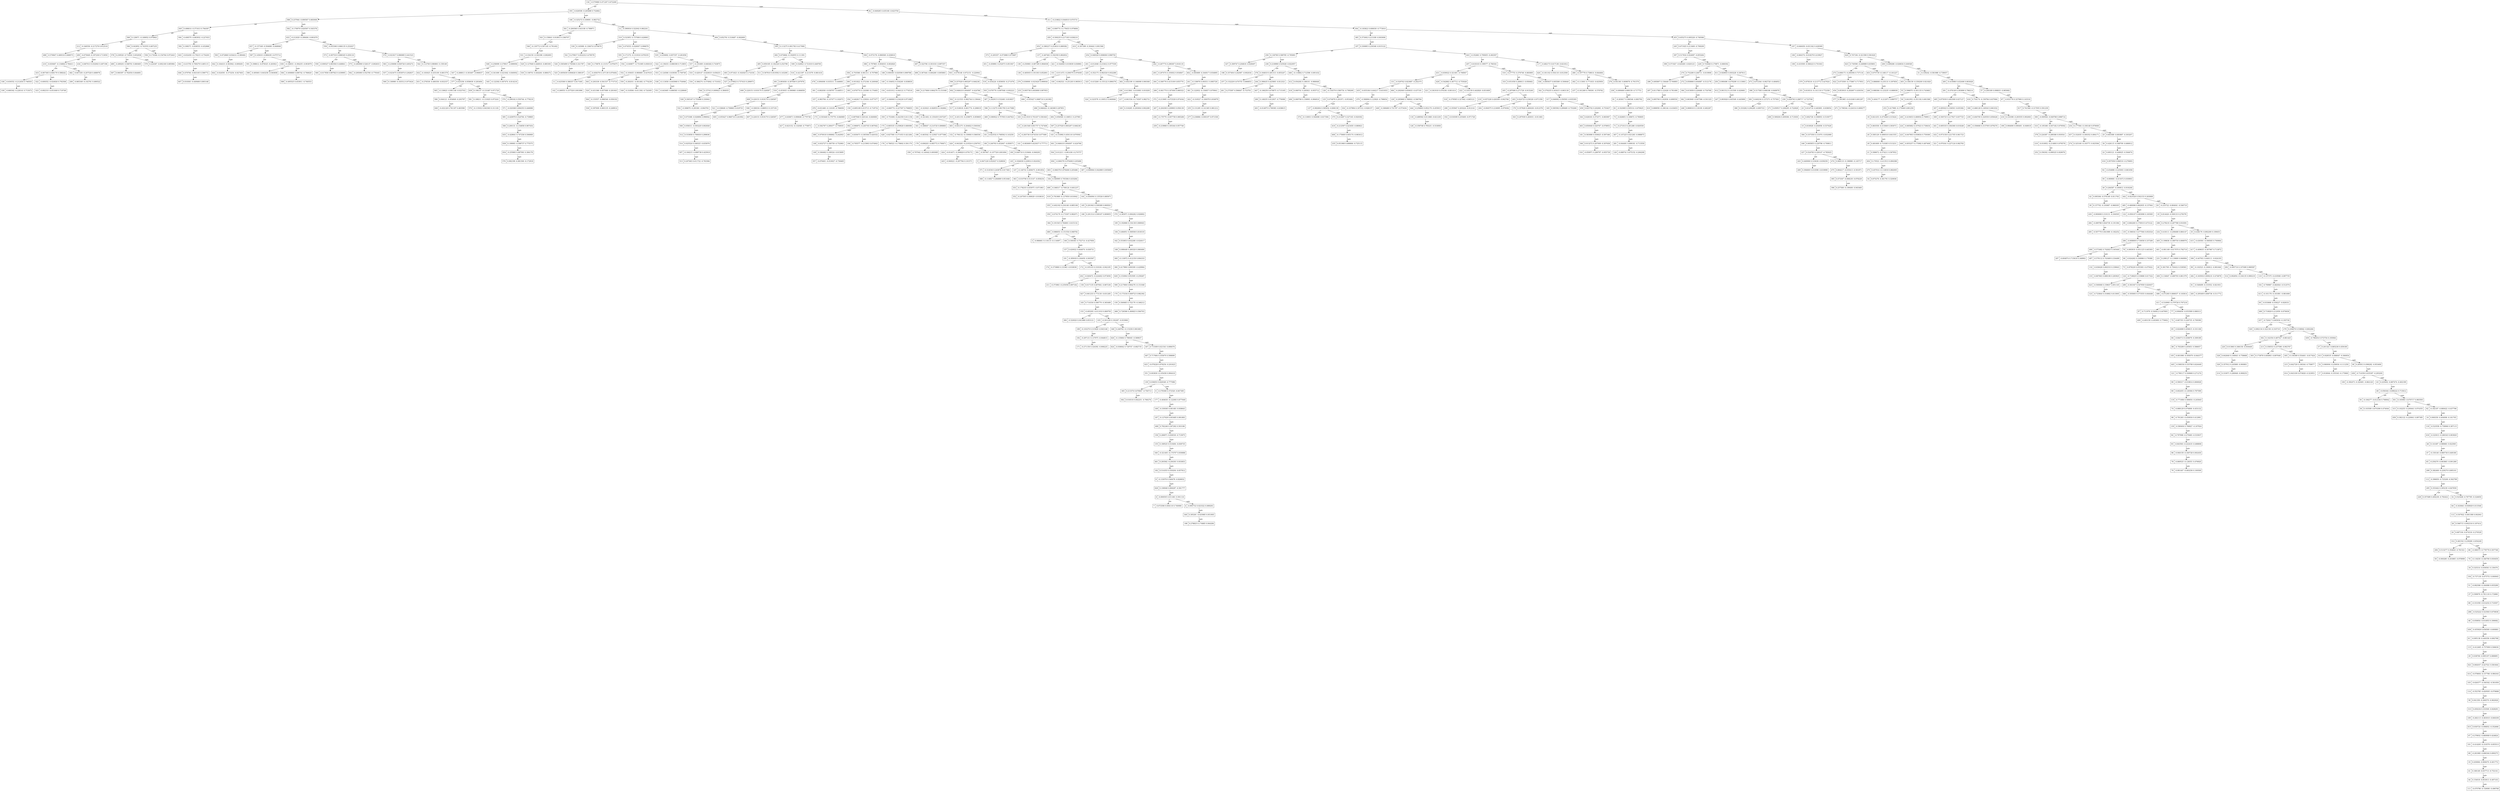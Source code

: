 digraph g { graph []; node [ fontsize="16" shape = "ellipse"]; edge [];"node134" [ label = "134 | -0.570980 0.471207 0.672269 " shape = "record" ];"node193" [ label = "193 | -0.626506 -0.265888 0.732662 " shape = "record" ];"node588" [ label = "588 | 0.237944 -0.690567 0.683008 " shape = "record" ];"node645" [ label = "645 | 0.496614 -0.371613 0.784397 " shape = "record" ];"node568" [ label = "568 | 0.129071 -0.169952 0.976963 " shape = "record" ];"node212" [ label = "212 | -0.346556 -0.217278 0.912518 " shape = "record" ];"node488" [ label = "488 | -0.576847 0.469316 0.668573 " shape = "record" ];"node209" [ label = "209 | -0.675649 -0.187238 0.713050 " shape = "record" ];"node210" [ label = "210 | -0.630467 -0.134864 0.764411 " shape = "record" ];"node433" [ label = "433 | -0.807365 0.046179 0.588242 " shape = "record" ];"node338" [ label = "338 | -0.630552 -0.212454 0.746503 " shape = "record" ];"node339" [ label = "339 | -0.660342 -0.228141 0.715472 " shape = "record" ];"node322" [ label = "322 | -0.609352 -0.024926 0.792508 " shape = "record" ];"node323" [ label = "323 | -0.692310 -0.051649 0.719749 " shape = "record" ];"node482" [ label = "482 | -0.847250 -0.207528 0.488978 " shape = "record" ];"node208" [ label = "208 | -0.865349 -0.102761 0.490522 " shape = "record" ];"node434" [ label = "434 | -0.867013 0.032943 0.497196 " shape = "record" ];"node566" [ label = "566 | 0.043852 -0.743555 0.667235 " shape = "record" ];"node578" [ label = "578 | 0.239520 -0.718541 0.652938 " shape = "record" ];"node489" [ label = "489 | -0.490201 0.568761 0.660465 " shape = "record" ];"node567" [ label = "567 | 0.060397 -0.762054 0.644691 " shape = "record" ];"node579" [ label = "579 | 0.224367 -0.692160 0.685984 " shape = "record" ];"node556" [ label = "556 | 0.174364 -0.154764 0.972443 " shape = "record" ];"node594" [ label = "594 | -0.408570 -0.883932 -0.227453 " shape = "record" ];"node592" [ label = "592 | 0.308371 -0.836553 -0.452866 " shape = "record" ];"node643" [ label = "643 | -0.632450 -0.176215 -0.754291 " shape = "record" ];"node641" [ label = "641 | -0.415781 0.769279 0.485115 " shape = "record" ];"node646" [ label = "646 | 0.479794 -0.643165 0.596772 " shape = "record" ];"node647" [ label = "647 | 0.016363 -0.449466 0.893148 " shape = "record" ];"node582" [ label = "582 | -0.170979 0.820567 0.545378 " shape = "record" ];"node633" [ label = "633 | -0.212029 -0.399494 -0.891879 " shape = "record" ];"node637" [ label = "637 | -0.157349 -0.504680 -0.848846 " shape = "record" ];"node593" [ label = "593 | -0.672868 0.634414 -0.380482 " shape = "record" ];"node642" [ label = "642 | 0.164410 -0.563942 -0.809283 " shape = "record" ];"node644" [ label = "644 | -0.024591 -0.373254 -0.927403 " shape = "record" ];"node587" [ label = "587 | 0.145619 -0.986439 -0.075714 " shape = "record" ];"node591" [ label = "591 | 0.398612 -0.878325 -0.263921 " shape = "record" ];"node636" [ label = "636 | -0.166031 -0.394255 -0.903879 " shape = "record" ];"node590" [ label = "590 | -0.495601 0.643258 -0.583608 " shape = "record" ];"node584" [ label = "584 | -0.406868 0.496742 -0.766620 " shape = "record" ];"node589" [ label = "589 | -0.495525 0.453911 -0.740553 " shape = "record" ];"node558" [ label = "558 | -0.055360 0.966135 0.252027 " shape = "record" ];"node573" [ label = "573 | -0.007533 0.888345 0.459116 " shape = "record" ];"node559" [ label = "559 | -0.009327 0.893563 0.448841 " shape = "record" ];"node560" [ label = "560 | -0.017858 0.897823 0.439995 " shape = "record" ];"node575" [ label = "575 | -0.280998 0.526137 -0.802633 " shape = "record" ];"node562" [ label = "562 | -0.295090 0.552760 -0.779345 " shape = "record" ];"node572" [ label = "572 | -0.021817 0.896985 0.441523 " shape = "record" ];"node583" [ label = "583 | -0.230696 0.838726 0.493272 " shape = "record" ];"node557" [ label = "557 | -0.023475 0.955874 0.292837 " shape = "record" ];"node569" [ label = "569 | 0.136998 -0.183512 0.973424 " shape = "record" ];"node542" [ label = "542 | 0.112700 0.980801 0.159149 " shape = "record" ];"node632" [ label = "632 | -0.183025 -0.435109 -0.881579 " shape = "record" ];"node631" [ label = "631 | -0.276538 -0.480356 -0.832337 " shape = "record" ];"node577" [ label = "577 | 0.025356 -0.958639 -0.283494 " shape = "record" ];"node565" [ label = "565 | -0.130623 -0.991148 -0.023743 " shape = "record" ];"node586" [ label = "586 | 0.044121 -0.954849 -0.293797 " shape = "record" ];"node640" [ label = "640 | -0.432128 0.761187 0.483590 " shape = "record" ];"node639" [ label = "639 | 0.196157 -0.131467 0.971720 " shape = "record" ];"node581" [ label = "581 | 0.188211 -0.131825 0.973241 " shape = "record" ];"node570" [ label = "570 | -0.115032 0.943363 0.311181 " shape = "record" ];"node574" [ label = "574 | -0.299162 0.550744 -0.779219 " shape = "record" ];"node571" [ label = "571 | -0.020368 0.894353 0.446898 " shape = "record" ];"node585" [ label = "585 | -0.420978 0.524764 -0.739865 " shape = "record" ];"node580" [ label = "580 | 0.200131 -0.154858 0.967454 " shape = "record" ];"node635" [ label = "635 | -0.429641 0.747256 0.506969 " shape = "record" ];"node638" [ label = "638 | 0.199993 -0.598737 0.775575 " shape = "record" ];"node634" [ label = "634 | -0.255883 0.887091 0.384178 " shape = "record" ];"node576" [ label = "576 | 0.082199 -0.981500 -0.172918 " shape = "record" ];"node146" [ label = "146 | -0.325272 0.339091 -0.882732 " shape = "record" ];"node561" [ label = "561 | -0.284568 0.543108 -0.789971 " shape = "record" ];"node543" [ label = "543 | 0.159641 0.918915 0.360707 " shape = "record" ];"node546" [ label = "546 | -0.130772 0.597145 -0.791402 " shape = "record" ];"node531" [ label = "531 | -0.334150 -0.302396 -0.892693 " shape = "record" ];"node548" [ label = "548 | -0.258099 -0.378017 -0.889094 " shape = "record" ];"node547" [ label = "547 | -0.288813 -0.303407 -0.908037 " shape = "record" ];"node630" [ label = "630 | -0.341490 -0.421642 -0.840002 " shape = "record" ];"node545" [ label = "545 | -0.122582 0.567474 -0.814216 " shape = "record" ];"node529" [ label = "529 | 0.127849 0.446916 -0.885393 " shape = "record" ];"node530" [ label = "530 | 0.108741 0.444264 -0.889272 " shape = "record" ];"node12" [ label = "12 | -0.390934 0.322042 0.862241 " shape = "record" ];"node510" [ label = "510 | 0.523951 0.737006 0.426963 " shape = "record" ];"node539" [ label = "539 | 0.145098 -0.138474 0.979679 " shape = "record" ];"node541" [ label = "541 | 0.279917 0.832232 0.478578 " shape = "record" ];"node526" [ label = "526 | 0.565499 0.759384 0.321787 " shape = "record" ];"node525" [ label = "525 | 0.605639 0.694626 0.388197 " shape = "record" ];"node524" [ label = "524 | 0.074553 -0.026007 0.996878 " shape = "record" ];"node555" [ label = "555 | 0.171372 -0.131916 0.976335 " shape = "record" ];"node540" [ label = "540 | 0.170878 -0.131517 0.976475 " shape = "record" ];"node13" [ label = "13 | -0.458379 0.147139 0.876492 " shape = "record" ];"node11" [ label = "11 | -0.425580 0.388357 0.817349 " shape = "record" ];"node142" [ label = "142 | -0.269551 0.337528 0.901896 " shape = "record" ];"node554" [ label = "554 | -0.049877 -0.751085 0.658319 " shape = "record" ];"node535" [ label = "535 | -0.430692 -0.857357 -0.281856 " shape = "record" ];"node522" [ label = "522 | -0.139253 -0.686308 0.713855 " shape = "record" ];"node552" [ label = "552 | -0.193635 -0.980685 -0.027616 " shape = "record" ];"node563" [ label = "563 | -0.293339 -0.561537 -0.773710 " shape = "record" ];"node520" [ label = "520 | -0.431366 -0.857089 -0.281643 " shape = "record" ];"node564" [ label = "564 | -0.153557 -0.986546 -0.056102 " shape = "record" ];"node536" [ label = "536 | -0.397009 -0.883135 -0.249914 " shape = "record" ];"node550" [ label = "550 | -0.292031 -0.561492 -0.774239 " shape = "record" ];"node549" [ label = "549 | -0.318584 -0.611392 -0.724365 " shape = "record" ];"node537" [ label = "537 | -0.191609 -0.640262 0.743875 " shape = "record" ];"node553" [ label = "553 | -0.124566 -0.639361 0.758749 " shape = "record" ];"node538" [ label = "538 | -0.113058 -0.645968 0.754946 " shape = "record" ];"node551" [ label = "551 | -0.443465 -0.866583 -0.228849 " shape = "record" ];"node533" [ label = "533 | -0.429147 -0.620619 -0.656251 " shape = "record" ];"node534" [ label = "534 | -0.366274 -0.574942 -0.731632 " shape = "record" ];"node527" [ label = "527 | 0.579923 0.757433 0.299973 " shape = "record" ];"node544" [ label = "544 | 0.157412 0.909421 0.384935 " shape = "record" ];"node528" [ label = "528 | 0.565167 0.755688 0.330941 " shape = "record" ];"node532" [ label = "532 | -0.308670 -0.293381 -0.904793 " shape = "record" ];"node464" [ label = "464 | 0.852791 0.518487 -0.062600 " shape = "record" ];"node595" [ label = "595 | 0.113275 0.901783 0.417080 " shape = "record" ];"node492" [ label = "492 | 0.974864 -0.192955 0.111391 " shape = "record" ];"node495" [ label = "495 | 0.950185 -0.182320 0.252798 " shape = "record" ];"node493" [ label = "493 | 0.971623 -0.162020 0.172334 " shape = "record" ];"node511" [ label = "511 | 0.567810 0.810592 0.143290 " shape = "record" ];"node509" [ label = "509 | 0.526921 0.721819 0.448700 " shape = "record" ];"node516" [ label = "516 | -0.421397 -0.213379 -0.881416 " shape = "record" ];"node491" [ label = "491 | 0.893656 -0.397649 0.207978 " shape = "record" ];"node608" [ label = "608 | 0.220151 0.919170 0.326587 " shape = "record" ];"node518" [ label = "518 | -0.453935 -0.590968 -0.666858 " shape = "record" ];"node609" [ label = "609 | 0.220151 0.919170 0.326587 " shape = "record" ];"node521" [ label = "521 | -0.338649 -0.708863 0.618733 " shape = "record" ];"node523" [ label = "523 | 0.073368 -0.026894 0.996942 " shape = "record" ];"node508" [ label = "508 | 0.058311 -0.593220 0.802926 " shape = "record" ];"node512" [ label = "512 | 0.533856 0.790630 0.299836 " shape = "record" ];"node514" [ label = "514 | 0.025524 0.548325 -0.835876 " shape = "record" ];"node507" [ label = "507 | -0.164215 -0.889738 0.425910 " shape = "record" ];"node513" [ label = "513 | 0.207463 0.611722 -0.763384 " shape = "record" ];"node506" [ label = "506 | -0.308334 -0.889513 0.337191 " shape = "record" ];"node605" [ label = "605 | -0.055427 0.968716 0.241902 " shape = "record" ];"node607" [ label = "607 | 0.220151 0.919170 0.326587 " shape = "record" ];"node500" [ label = "500 | -0.073178 -0.896569 -0.436816 " shape = "record" ];"node388" [ label = "388 | -0.797863 -0.004033 -0.602826 " shape = "record" ];"node356" [ label = "356 | -0.703586 -0.061311 -0.707960 " shape = "record" ];"node478" [ label = "478 | -0.894006 -0.035311 -0.446661 " shape = "record" ];"node390" [ label = "390 | -0.931822 -0.272184 -0.240048 " shape = "record" ];"node391" [ label = "391 | -0.892936 -0.038767 -0.448511 " shape = "record" ];"node337" [ label = "337 | -0.983784 -0.147477 0.102073 " shape = "record" ];"node393" [ label = "393 | -0.976774 0.124368 -0.174483 " shape = "record" ];"node354" [ label = "354 | -0.462817 0.125834 -0.877477 " shape = "record" ];"node476" [ label = "476 | -0.631460 -0.116165 -0.766658 " shape = "record" ];"node477" [ label = "477 | -0.630671 0.090646 -0.770738 " shape = "record" ];"node427" [ label = "427 | -0.623152 -0.132048 -0.770873 " shape = "record" ];"node173" [ label = "173 | -0.503440 0.170778 -0.846985 " shape = "record" ];"node150" [ label = "150 | -0.695109 0.015713 -0.718732 " shape = "record" ];"node2" [ label = "2 | -0.697948 0.320144 -0.640606 " shape = "record" ];"node1" [ label = "1 | -0.582787 0.290477 -0.758935 " shape = "record" ];"node392" [ label = "392 | -0.966972 -0.245745 0.067642 " shape = "record" ];"node389" [ label = "389 | -0.970018 0.006662 -0.242943 " shape = "record" ];"node148" [ label = "148 | -0.632727 0.180759 -0.752983 " shape = "record" ];"node149" [ label = "149 | -0.364462 0.169324 -0.915695 " shape = "record" ];"node357" [ label = "357 | -0.676401 -0.010027 -0.736465 " shape = "record" ];"node188" [ label = "188 | 0.000391 0.020590 0.999788 " shape = "record" ];"node140" [ label = "140 | -0.104652 0.534240 -0.838830 " shape = "record" ];"node154" [ label = "154 | -0.631012 -0.044121 0.774518 " shape = "record" ];"node167" [ label = "167 | -0.046063 0.234229 0.971089 " shape = "record" ];"node151" [ label = "151 | -0.669774 -0.227507 0.706855 " shape = "record" ];"node359" [ label = "359 | -0.753494 -0.242350 0.611158 " shape = "record" ];"node175" [ label = "175 | -0.685535 -0.259828 0.680096 " shape = "record" ];"node481" [ label = "481 | -0.830473 -0.365564 0.420332 " shape = "record" ];"node194" [ label = "194 | -0.705577 -0.215903 0.674943 " shape = "record" ];"node428" [ label = "428 | -0.827560 -0.371053 0.421264 " shape = "record" ];"node176" [ label = "176 | -0.786523 -0.178602 0.591170 " shape = "record" ];"node341" [ label = "341 | -0.386647 -0.214720 0.896883 " shape = "record" ];"node196" [ label = "196 | -0.463542 -0.123927 0.877366 " shape = "record" ];"node178" [ label = "178 | -0.606203 -0.085772 0.790671 " shape = "record" ];"node358" [ label = "358 | -0.707042 -0.140442 0.693085 " shape = "record" ];"node195" [ label = "195 | -0.321402 -0.135439 0.937207 " shape = "record" ];"node483" [ label = "483 | -0.841275 -0.204822 0.500304 " shape = "record" ];"node152" [ label = "152 | -0.794132 -0.159083 0.586556 " shape = "record" ];"node426" [ label = "426 | -0.943283 -0.210524 0.256703 " shape = "record" ];"node424" [ label = "424 | -0.914471 -0.396829 0.079173 " shape = "record" ];"node425" [ label = "425 | -0.949221 -0.297764 0.101571 " shape = "record" ];"node361" [ label = "361 | -0.587947 -0.107728 0.801694 " shape = "record" ];"node5" [ label = "5 | -0.847128 0.052027 0.528836 " shape = "record" ];"node161" [ label = "161 | 0.623532 0.768562 0.143250 " shape = "record" ];"node180" [ label = "180 | 0.240763 0.452647 -0.858571 " shape = "record" ];"node190" [ label = "190 | 0.049716 0.319464 -0.946293 " shape = "record" ];"node145" [ label = "145 | -0.304638 0.229914 0.924302 " shape = "record" ];"node371" [ label = "371 | -0.314536 0.243878 0.917383 " shape = "record" ];"node368" [ label = "368 | -0.114927 0.284889 0.951646 " shape = "record" ];"node147" [ label = "147 | -0.140741 0.408475 -0.901854 " shape = "record" ];"node363" [ label = "363 | -0.010706 0.513147 -0.858234 " shape = "record" ];"node353" [ label = "353 | -0.178235 0.455975 -0.871963 " shape = "record" ];"node352" [ label = "352 | -0.247505 0.308029 -0.918618 " shape = "record" ];"node164" [ label = "164 | 0.560995 0.705384 0.433264 " shape = "record" ];"node499" [ label = "499 | -0.368317 -0.709124 -0.601237 " shape = "record" ];"node619" [ label = "619 | 0.781969 -0.127958 0.610042 " shape = "record" ];"node355" [ label = "355 | -0.402192 0.234148 -0.885108 " shape = "record" ];"node350" [ label = "350 | -0.074170 -0.173307 0.982071 " shape = "record" ];"node364" [ label = "364 | 0.191545 0.764803 -0.615132 " shape = "record" ];"node480" [ label = "480 | -0.986053 -0.151554 0.068782 " shape = "record" ];"node3" [ label = "3 | -0.986661 0.116115 -0.114097 " shape = "record" ];"node160" [ label = "160 | 0.500361 0.752714 -0.427856 " shape = "record" ];"node157" [ label = "157 | 0.420022 0.644674 -0.638731 " shape = "record" ];"node191" [ label = "191 | -0.395630 0.164450 -0.903567 " shape = "record" ];"node174" [ label = "174 | -0.373888 0.131963 -0.918038 " shape = "record" ];"node172" [ label = "172 | -0.105103 0.318184 -0.942185 " shape = "record" ];"node202" [ label = "202 | -0.040472 -0.224402 0.973656 " shape = "record" ];"node211" [ label = "211 | -0.373963 -0.235058 0.897162 " shape = "record" ];"node156" [ label = "156 | 0.017135 0.497602 -0.867236 " shape = "record" ];"node627" [ label = "627 | 0.061233 0.773130 -0.631285 " shape = "record" ];"node183" [ label = "183 | 0.714334 0.596779 -0.365489 " shape = "record" ];"node153" [ label = "153 | -0.493293 -0.011010 0.869793 " shape = "record" ];"node360" [ label = "360 | -0.520020 0.041988 0.853121 " shape = "record" ];"node335" [ label = "335 | -0.301238 0.192287 -0.933960 " shape = "record" ];"node189" [ label = "189 | -0.103270 0.315929 -0.943146 " shape = "record" ];"node192" [ label = "192 | -0.297131 0.137975 -0.944815 " shape = "record" ];"node171" [ label = "171 | -0.271156 0.324392 -0.906225 " shape = "record" ];"node348" [ label = "348 | 0.248762 -0.115256 0.961683 " shape = "record" ];"node626" [ label = "626 | -0.135664 0.796045 -0.589837 " shape = "record" ];"node624" [ label = "624 | -0.036642 0.729747 -0.682735 " shape = "record" ];"node347" [ label = "347 | 0.715309 0.021541 0.698476 " shape = "record" ];"node467" [ label = "467 | 0.717684 0.355670 0.598690 " shape = "record" ];"node625" [ label = "625 | -0.079228 0.976254 -0.201623 " shape = "record" ];"node351" [ label = "351 | 0.003830 -0.105458 0.994416 " shape = "record" ];"node139" [ label = "139 | 0.036053 0.628349 -0.777096 " shape = "record" ];"node365" [ label = "365 | 0.213374 0.676647 -0.704713 " shape = "record" ];"node362" [ label = "362 | 0.018316 0.642251 -0.766276 " shape = "record" ];"node0" [ label = "0 | -0.378368 0.372526 -0.847385 " shape = "record" ];"node177" [ label = "177 | -0.464630 -0.122083 0.877049 " shape = "record" ];"node169" [ label = "169 | -0.339365 0.061481 0.938643 " shape = "record" ];"node187" [ label = "187 | -0.127029 0.003485 0.991893 " shape = "record" ];"node468" [ label = "468 | 0.782246 0.367282 0.503186 " shape = "record" ];"node158" [ label = "158 | 0.286971 0.636530 -0.715875 " shape = "record" ];"node155" [ label = "155 | 0.189525 0.510494 -0.838735 " shape = "record" ];"node340" [ label = "340 | -0.321405 -0.174707 0.930686 " shape = "record" ];"node461" [ label = "461 | 0.293562 -0.204301 0.933853 " shape = "record" ];"node182" [ label = "182 | 0.514353 0.550204 -0.657812 " shape = "record" ];"node8" [ label = "8 | -0.133078 0.546478 -0.826832 " shape = "record" ];"node628" [ label = "628 | 0.106948 0.806287 -0.581777 " shape = "record" ];"node6" [ label = "6 | -0.806505 0.011461 0.591116 " shape = "record" ];"node7" [ label = "7 | -0.672506 0.004116 0.740080 " shape = "record" ];"node4" [ label = "4 | -0.995732 0.023322 0.089293 " shape = "record" ];"node349" [ label = "349 | 0.305291 -0.025985 0.951905 " shape = "record" ];"node186" [ label = "186 | 0.278825 0.174885 0.944284 " shape = "record" ];"node144" [ label = "144 | -0.444094 0.135526 0.885671 " shape = "record" ];"node165" [ label = "165 | 0.291943 0.509389 0.809501 " shape = "record" ];"node166" [ label = "166 | 0.291314 0.509187 0.809855 " shape = "record" ];"node370" [ label = "370 | -0.365971 0.084282 0.926802 " shape = "record" ];"node185" [ label = "185 | 0.192866 0.154138 0.969043 " shape = "record" ];"node184" [ label = "184 | 0.484951 0.308508 0.818319 " shape = "record" ];"node162" [ label = "162 | 0.553853 0.832268 -0.024017 " shape = "record" ];"node168" [ label = "168 | 0.098448 0.260320 0.960490 " shape = "record" ];"node369" [ label = "369 | -0.110972 0.412150 0.904333 " shape = "record" ];"node366" [ label = "366 | 0.417896 0.800309 -0.429964 " shape = "record" ];"node629" [ label = "629 | 0.153094 0.953595 -0.259267 " shape = "record" ];"node599" [ label = "599 | 0.217606 0.964278 -0.151048 " shape = "record" ];"node170" [ label = "170 | -0.173334 0.069723 0.982392 " shape = "record" ];"node159" [ label = "159 | 0.560685 0.752176 -0.346212 " shape = "record" ];"node466" [ label = "466 | 0.726586 0.360825 0.584703 " shape = "record" ];"node497" [ label = "497 | 0.322706 -0.301018 -0.897357 " shape = "record" ];"node498" [ label = "498 | 0.367444 -0.464260 -0.805883 " shape = "record" ];"node503" [ label = "503 | -0.078148 -0.972151 -0.220941 " shape = "record" ];"node598" [ label = "598 | 0.257029 0.965297 0.046238 " shape = "record" ];"node600" [ label = "600 | 0.217606 0.964278 -0.151048 " shape = "record" ];"node602" [ label = "602 | 0.048418 0.904007 -0.424766 " shape = "record" ];"node502" [ label = "502 | -0.121533 -0.982744 0.139444 " shape = "record" ];"node501" [ label = "501 | -0.323023 -0.928553 0.182882 " shape = "record" ];"node517" [ label = "517 | -0.518018 -0.801774 -0.298019 " shape = "record" ];"node515" [ label = "515 | -0.451153 -0.239875 -0.859605 " shape = "record" ];"node367" [ label = "367 | 0.242915 0.532481 0.810837 " shape = "record" ];"node596" [ label = "596 | 0.113275 0.901783 0.417080 " shape = "record" ];"node469" [ label = "469 | 0.080922 0.757653 0.647621 " shape = "record" ];"node163" [ label = "163 | 0.411919 0.701437 0.581643 " shape = "record" ];"node10" [ label = "10 | -0.281548 0.601757 0.747408 " shape = "record" ];"node9" [ label = "9 | -0.293736 0.674334 0.677490 " shape = "record" ];"node141" [ label = "141 | -0.083609 0.623037 0.777711 " shape = "record" ];"node143" [ label = "143 | -0.153992 0.450116 0.879592 " shape = "record" ];"node601" [ label = "601 | 0.048418 0.904007 -0.424766 " shape = "record" ];"node504" [ label = "504 | 0.012211 -0.961436 -0.274757 " shape = "record" ];"node604" [ label = "604 | -0.066378 0.976406 0.205486 " shape = "record" ];"node603" [ label = "603 | -0.066378 0.976406 0.205486 " shape = "record" ];"node387" [ label = "387 | -0.999064 0.042889 0.005669 " shape = "record" ];"node519" [ label = "519 | -0.434224 -0.859050 -0.271078 " shape = "record" ];"node505" [ label = "505 | 0.076776 -0.997046 -0.002221 " shape = "record" ];"node606" [ label = "606 | -0.055427 0.968716 0.241902 " shape = "record" ];"node496" [ label = "496 | 0.946424 -0.146369 0.287851 " shape = "record" ];"node494" [ label = "494 | 0.956560 -0.168511 0.237901 " shape = "record" ];"node597" [ label = "597 | 0.257029 0.965297 0.046238 " shape = "record" ];"node82" [ label = "82 | -0.649285 0.435160 -0.623750 " shape = "record" ];"node311" [ label = "311 | -0.218822 0.044910 0.974731 " shape = "record" ];"node380" [ label = "380 | -0.099774 -0.179453 0.978694 " shape = "record" ];"node450" [ label = "450 | -0.500235 0.217183 0.838210 " shape = "record" ];"node452" [ label = "452 | -0.380237 0.253810 0.889382 " shape = "record" ];"node373" [ label = "373 | -0.205357 -0.073980 0.975887 " shape = "record" ];"node451" [ label = "451 | -0.458961 0.252073 0.851947 " shape = "record" ];"node137" [ label = "137 | -0.467461 0.192359 0.862832 " shape = "record" ];"node138" [ label = "138 | -0.250983 -0.087395 0.964038 " shape = "record" ];"node136" [ label = "136 | -0.485935 0.191303 0.852801 " shape = "record" ];"node421" [ label = "421 | -0.544083 0.010839 0.838961 " shape = "record" ];"node410" [ label = "410 | -0.307399 -0.304441 0.901566 " shape = "record" ];"node254" [ label = "254 | 0.049329 0.008006 0.998750 " shape = "record" ];"node201" [ label = "201 | -0.012048 -0.210412 0.977539 " shape = "record" ];"node331" [ label = "331 | -0.011472 -0.206570 0.978365 " shape = "record" ];"node276" [ label = "276 | 0.036900 -0.023420 0.999044 " shape = "record" ];"node233" [ label = "233 | 0.005738 0.063698 0.997953 " shape = "record" ];"node330" [ label = "330 | -0.062521 -0.251203 0.965913 " shape = "record" ];"node225" [ label = "225 | -0.352175 -0.082520 0.932289 " shape = "record" ];"node325" [ label = "325 | -0.415260 -0.155122 0.896379 " shape = "record" ];"node462" [ label = "462 | 0.402199 -0.166098 0.900360 " shape = "record" ];"node226" [ label = "226 | -0.413841 -0.010081 0.910293 " shape = "record" ];"node324" [ label = "324 | -0.323578 -0.100513 0.940848 " shape = "record" ];"node217" [ label = "217 | -0.061534 -0.174507 0.982731 " shape = "record" ];"node329" [ label = "329 | 0.316265 -0.293004 0.902289 " shape = "record" ];"node242" [ label = "242 | -0.267774 0.298367 0.916119 " shape = "record" ];"node293" [ label = "293 | -0.297474 0.193832 0.934847 " shape = "record" ];"node264" [ label = "264 | -0.308776 0.415109 0.855770 " shape = "record" ];"node402" [ label = "402 | -0.083689 -0.344917 0.934895 " shape = "record" ];"node241" [ label = "241 | -0.139976 0.093511 0.985729 " shape = "record" ];"node266" [ label = "266 | -0.061770 0.187494 0.980322 " shape = "record" ];"node372" [ label = "372 | -0.213065 -0.072529 0.974342 " shape = "record" ];"node267" [ label = "267 | -0.204300 0.209903 0.956139 " shape = "record" ];"node258" [ label = "258 | -0.170770 -0.007758 0.985280 " shape = "record" ];"node259" [ label = "259 | -0.219960 0.185344 0.957740 " shape = "record" ];"node381" [ label = "381 | 0.122932 -0.156857 0.979941 " shape = "record" ];"node422" [ label = "422 | -0.316527 -0.160078 0.934979 " shape = "record" ];"node255" [ label = "255 | 0.131295 -0.141365 0.981212 " shape = "record" ];"node277" [ label = "277 | 0.236884 -0.000197 0.971538 " shape = "record" ];"node304" [ label = "304 | -0.183822 0.606030 -0.773910 " shape = "record" ];"node385" [ label = "385 | 0.373002 0.213189 -0.903006 " shape = "record" ];"node197" [ label = "197 | 0.330895 0.230348 -0.915122 " shape = "record" ];"node256" [ label = "256 | 0.136790 0.589785 -0.795891 " shape = "record" ];"node327" [ label = "327 | 0.309747 0.204818 -0.928497 " shape = "record" ];"node198" [ label = "198 | 0.357404 0.242067 -0.902034 " shape = "record" ];"node236" [ label = "236 | 0.216998 0.525028 -0.822957 " shape = "record" ];"node376" [ label = "376 | 0.164819 0.491313 -0.855247 " shape = "record" ];"node257" [ label = "257 | 0.152229 0.474755 -0.866853 " shape = "record" ];"node244" [ label = "244 | 0.398435 0.425893 -0.812321 " shape = "record" ];"node261" [ label = "261 | 0.275587 0.596647 -0.753701 " shape = "record" ];"node447" [ label = "447 | -0.166250 0.678875 -0.715185 " shape = "record" ];"node260" [ label = "260 | 0.148255 0.612937 -0.776098 " shape = "record" ];"node263" [ label = "263 | -0.014875 0.769383 -0.638615 " shape = "record" ];"node448" [ label = "448 | -0.118862 0.712596 -0.691432 " shape = "record" ];"node412" [ label = "412 | 0.054292 0.188101 -0.980648 " shape = "record" ];"node418" [ label = "418 | 0.069741 0.285921 -0.955712 " shape = "record" ];"node406" [ label = "406 | 0.069708 0.158993 -0.984816 " shape = "record" ];"node126" [ label = "126 | -0.154579 0.580754 -0.799269 " shape = "record" ];"node125" [ label = "125 | 0.074878 0.291971 -0.953492 " shape = "record" ];"node127" [ label = "127 | -0.082604 0.585932 -0.806139 " shape = "record" ];"node374" [ label = "374 | -0.116931 0.564088 -0.817394 " shape = "record" ];"node375" [ label = "375 | 0.214497 0.327163 -0.920302 " shape = "record" ];"node419" [ label = "419 | -0.212597 0.423450 -0.880621 " shape = "record" ];"node408" [ label = "408 | -0.175669 0.045174 -0.983412 " shape = "record" ];"node235" [ label = "235 | 0.051968 0.686664 -0.725115 " shape = "record" ];"node443" [ label = "443 | -0.352661 0.795655 -0.492507 " shape = "record" ];"node207" [ label = "207 | -0.618103 0.199577 -0.760341 " shape = "record" ];"node431" [ label = "431 | -0.630022 0.321401 -0.706947 " shape = "record" ];"node131" [ label = "131 | -0.529702 0.823687 -0.202375 " shape = "record" ];"node435" [ label = "435 | -0.635184 0.444217 -0.631833 " shape = "record" ];"node479" [ label = "479 | -0.588894 0.123920 -0.798654 " shape = "record" ];"node334" [ label = "334 | -0.337894 0.167512 -0.926157 " shape = "record" ];"node484" [ label = "484 | -0.292040 0.850633 -0.437191 " shape = "record" ];"node129" [ label = "129 | -0.295868 0.768922 -0.566764 " shape = "record" ];"node449" [ label = "449 | -0.368480 0.731707 -0.573434 " shape = "record" ];"node444" [ label = "444 | -0.256803 0.852170 -0.455915 " shape = "record" ];"node118" [ label = "118 | -0.489582 0.611868 -0.621230 " shape = "record" ];"node128" [ label = "128 | -0.359748 0.765231 -0.533856 " shape = "record" ];"node429" [ label = "429 | -0.542882 0.367712 -0.755028 " shape = "record" ];"node221" [ label = "221 | -0.361918 0.476184 -0.801414 " shape = "record" ];"node222" [ label = "222 | -0.335159 0.442826 -0.831609 " shape = "record" ];"node318" [ label = "318 | -0.379585 0.327842 -0.865121 " shape = "record" ];"node319" [ label = "319 | -0.277751 0.376746 -0.883695 " shape = "record" ];"node333" [ label = "333 | 0.051058 0.280613 -0.958462 " shape = "record" ];"node205" [ label = "205 | -0.297490 0.271728 -0.915240 " shape = "record" ];"node219" [ label = "219 | -0.057228 0.426309 -0.902766 " shape = "record" ];"node206" [ label = "206 | -0.355947 0.203224 -0.912141 " shape = "record" ];"node332" [ label = "332 | -0.018309 0.235400 -0.971726 " shape = "record" ];"node203" [ label = "203 | 0.024725 0.236329 -0.971359 " shape = "record" ];"node204" [ label = "204 | -0.004575 0.216095 -0.976362 " shape = "record" ];"node179" [ label = "179 | 0.357828 0.460436 -0.812378 " shape = "record" ];"node343" [ label = "343 | 0.297939 0.283031 -0.911661 " shape = "record" ];"node336" [ label = "336 | -0.865637 0.005589 -0.500640 " shape = "record" ];"node342" [ label = "342 | 0.370235 0.343415 -0.863130 " shape = "record" ];"node317" [ label = "317 | 0.046092 0.350593 -0.935393 " shape = "record" ];"node345" [ label = "345 | 0.585592 0.299469 -0.753260 " shape = "record" ];"node459" [ label = "459 | 0.625702 0.202061 -0.753437 " shape = "record" ];"node344" [ label = "344 | 0.628181 0.372571 -0.683067 " shape = "record" ];"node463" [ label = "463 | 0.850040 0.520767 -0.078953 " shape = "record" ];"node181" [ label = "181 | 0.583086 0.550625 -0.597346 " shape = "record" ];"node346" [ label = "346 | 0.913272 0.267009 -0.307638 " shape = "record" ];"node316" [ label = "316 | -0.050971 0.289797 -0.955730 " shape = "record" ];"node117" [ label = "117 | -0.482173 0.617138 -0.621812 " shape = "record" ];"node420" [ label = "420 | -0.181102 0.554118 -0.812500 " shape = "record" ];"node280" [ label = "280 | -0.197776 0.738614 -0.644464 " shape = "record" ];"node262" [ label = "262 | -0.113001 0.771633 -0.625950 " shape = "record" ];"node237" [ label = "237 | -0.161269 0.799391 -0.578762 " shape = "record" ];"node278" [ label = "278 | 0.041361 0.609678 -0.791570 " shape = "record" ];"node238" [ label = "238 | -0.099466 0.689159 -0.717751 " shape = "record" ];"node81" [ label = "81 | -0.263617 0.386546 -0.883792 " shape = "record" ];"node83" [ label = "83 | -0.543065 0.505314 -0.670625 " shape = "record" ];"node73" [ label = "73 | -0.626651 0.169672 -0.760605 " shape = "record" ];"node71" [ label = "71 | -0.271013 0.281288 -0.920559 " shape = "record" ];"node407" [ label = "407 | -0.147225 0.021263 -0.988875 " shape = "record" ];"node281" [ label = "281 | -0.044491 0.699181 -0.713559 " shape = "record" ];"node120" [ label = "120 | -0.688741 0.675152 -0.264208 " shape = "record" ];"node455" [ label = "455 | 0.655273 0.095226 -0.749366 " shape = "record" ];"node245" [ label = "245 | 0.671925 0.213400 -0.709209 " shape = "record" ];"node397" [ label = "397 | 0.517632 0.024097 -0.855264 " shape = "record" ];"node399" [ label = "399 | 0.571827 -0.020283 -0.820123 " shape = "record" ];"node229" [ label = "229 | 0.725840 0.170871 -0.666302 " shape = "record" ];"node270" [ label = "270 | 0.752280 0.246711 -0.610908 " shape = "record" ];"node296" [ label = "296 | 0.695897 0.156449 -0.700893 " shape = "record" ];"node297" [ label = "297 | 0.611788 0.122426 -0.781490 " shape = "record" ];"node456" [ label = "456 | 0.695760 0.162936 -0.699550 " shape = "record" ];"node610" [ label = "610 | 0.888958 -0.186144 -0.418453 " shape = "record" ];"node272" [ label = "272 | 0.858866 0.004987 -0.512176 " shape = "record" ];"node384" [ label = "384 | 0.615656 0.226480 -0.754768 " shape = "record" ];"node382" [ label = "382 | 0.863949 -0.047586 -0.501325 " shape = "record" ];"node248" [ label = "248 | 0.868016 0.118100 -0.482287 " shape = "record" ];"node611" [ label = "611 | 0.929855 0.003228 -0.367913 " shape = "record" ];"node250" [ label = "250 | 0.990496 -0.078299 -0.113083 " shape = "record" ];"node612" [ label = "612 | 0.901512 0.101509 -0.420681 " shape = "record" ];"node247" [ label = "247 | 0.893928 0.045549 -0.445890 " shape = "record" ];"node473" [ label = "473 | 0.872344 -0.062728 -0.484852 " shape = "record" ];"node398" [ label = "398 | 0.517585 0.098186 -0.849979 " shape = "record" ];"node383" [ label = "383 | 0.640234 0.127273 -0.757563 " shape = "record" ];"node386" [ label = "386 | 0.333282 0.294285 -0.895723 " shape = "record" ];"node230" [ label = "230 | 0.626763 0.288717 -0.723748 " shape = "record" ];"node271" [ label = "271 | 0.659517 0.206295 -0.722828 " shape = "record" ];"node268" [ label = "268 | 0.569204 0.409384 -0.713030 " shape = "record" ];"node23" [ label = "23 | 0.614718 -0.463691 -0.638054 " shape = "record" ];"node14" [ label = "14 | 0.802726 -0.308953 -0.510077 " shape = "record" ];"node15" [ label = "15 | 0.818026 -0.204956 -0.537426 " shape = "record" ];"node394" [ label = "394 | 0.337358 0.131974 -0.932080 " shape = "record" ];"node246" [ label = "246 | 0.665855 0.229796 -0.709811 " shape = "record" ];"node227" [ label = "227 | 0.524783 0.329147 -0.785025 " shape = "record" ];"node243" [ label = "243 | 0.440006 0.319436 -0.839259 " shape = "record" ];"node269" [ label = "269 | 0.394600 0.414598 -0.819999 " shape = "record" ];"node474" [ label = "474 | 0.969110 -0.198980 -0.145717 " shape = "record" ];"node475" [ label = "475 | 0.864217 -0.035413 -0.501871 " shape = "record" ];"node395" [ label = "395 | 0.473347 -0.068230 -0.878229 " shape = "record" ];"node396" [ label = "396 | 0.257569 -0.199406 -0.945460 " shape = "record" ];"node107" [ label = "107 | -0.646458 -0.631342 0.428369 " shape = "record" ];"node106" [ label = "106 | -0.664374 -0.618279 0.419927 " shape = "record" ];"node108" [ label = "108 | -0.433509 -0.566223 0.701043 " shape = "record" ];"node620" [ label = "620 | 0.747194 -0.321590 0.581620 " shape = "record" ];"node623" [ label = "623 | 0.730590 -0.248989 0.635801 " shape = "record" ];"node273" [ label = "273 | 0.608173 -0.294594 0.737116 " shape = "record" ];"node470" [ label = "470 | 0.878316 -0.213772 0.427624 " shape = "record" ];"node251" [ label = "251 | 0.619314 -0.141116 0.772358 " shape = "record" ];"node377" [ label = "377 | 0.591965 -0.414349 0.691297 " shape = "record" ];"node471" [ label = "471 | 0.708344 -0.224314 0.669277 " shape = "record" ];"node622" [ label = "622 | 0.673509 -0.175867 0.717953 " shape = "record" ];"node454" [ label = "454 | 0.853918 -0.292607 0.430354 " shape = "record" ];"node453" [ label = "453 | 0.975739 -0.148117 -0.161227 " shape = "record" ];"node472" [ label = "472 | 0.886808 -0.235131 0.397850 " shape = "record" ];"node249" [ label = "249 | 0.988384 -0.123235 -0.088939 " shape = "record" ];"node403" [ label = "403 | 0.166159 -0.350200 0.921820 " shape = "record" ];"node55" [ label = "55 | 0.596870 -0.301135 0.743683 " shape = "record" ];"node379" [ label = "379 | 0.404177 -0.212071 0.889757 " shape = "record" ];"node56" [ label = "56 | 0.641952 -0.351192 0.681588 " shape = "record" ];"node253" [ label = "253 | 0.417990 -0.175948 0.891250 " shape = "record" ];"node18" [ label = "18 | 0.821253 -0.475448 0.315424 " shape = "record" ];"node53" [ label = "53 | 0.863558 -0.315849 0.393073 " shape = "record" ];"node20" [ label = "20 | 0.585129 -0.496016 0.641555 " shape = "record" ];"node29" [ label = "29 | 0.481609 -0.710385 0.513231 " shape = "record" ];"node21" [ label = "21 | 0.589672 -0.574211 0.567952 " shape = "record" ];"node404" [ label = "404 | 0.170521 -0.413513 0.894388 " shape = "record" ];"node275" [ label = "275 | 0.457014 -0.114918 0.882005 " shape = "record" ];"node54" [ label = "54 | 0.875276 -0.361791 0.320936 " shape = "record" ];"node200" [ label = "200 | 0.899286 -0.026634 0.436549 " shape = "record" ];"node31" [ label = "31 | 0.339242 -0.581988 -0.739057 " shape = "record" ];"node265" [ label = "265 | -0.410086 0.432406 0.803028 " shape = "record" ];"node291" [ label = "291 | -0.476149 0.393890 0.786214 " shape = "record" ];"node465" [ label = "465 | 0.875030 0.483308 0.027127 " shape = "record" ];"node307" [ label = "307 | -0.695023 0.336501 0.635382 " shape = "record" ];"node240" [ label = "240 | -0.419453 0.480932 0.769911 " shape = "record" ];"node224" [ label = "224 | -0.665682 0.107623 0.738434 " shape = "record" ];"node223" [ label = "223 | -0.647903 0.059834 0.759369 " shape = "record" ];"node440" [ label = "440 | -0.855257 0.175982 0.487408 " shape = "record" ];"node309" [ label = "309 | -0.500725 0.217927 0.837725 " shape = "record" ];"node441" [ label = "441 | -0.695535 0.364366 0.619248 " shape = "record" ];"node432" [ label = "432 | -0.973158 0.221705 0.061723 " shape = "record" ];"node321" [ label = "321 | -0.970341 0.227124 0.082783 " shape = "record" ];"node618" [ label = "618 | 0.754174 -0.156784 0.637684 " shape = "record" ];"node308" [ label = "308 | -0.486128 0.149343 0.861032 " shape = "record" ];"node239" [ label = "239 | -0.404700 0.320550 0.856426 " shape = "record" ];"node290" [ label = "290 | -0.356668 0.315709 0.879270 " shape = "record" ];"node216" [ label = "216 | 0.316398 -0.293555 0.902063 " shape = "record" ];"node199" [ label = "199 | 0.994690 0.090491 -0.049019 " shape = "record" ];"node57" [ label = "57 | 0.240189 0.098833 -0.965682 " shape = "record" ];"node87" [ label = "87 | -0.933778 0.327900 0.143316 " shape = "record" ];"node617" [ label = "617 | 0.741560 -0.317055 0.591239 " shape = "record" ];"node300" [ label = "300 | -0.009564 -0.049788 0.998714 " shape = "record" ];"node310" [ label = "310 | -0.195380 -0.047182 0.979592 " shape = "record" ];"node378" [ label = "378 | 0.224387 -0.289386 0.930541 " shape = "record" ];"node218" [ label = "218 | -0.010952 -0.214893 0.976576 " shape = "record" ];"node252" [ label = "252 | 0.356302 -0.099325 0.929076 " shape = "record" ];"node234" [ label = "234 | 0.177564 -0.100148 0.979000 " shape = "record" ];"node457" [ label = "457 | 0.332035 -0.300352 0.894171 " shape = "record" ];"node274" [ label = "274 | 0.325160 -0.193771 0.925594 " shape = "record" ];"node25" [ label = "25 | 0.663589 -0.683897 -0.303207 " shape = "record" ];"node30" [ label = "30 | 0.426115 -0.588709 -0.686912 " shape = "record" ];"node22" [ label = "22 | 0.693121 -0.448025 -0.564674 " shape = "record" ];"node616" [ label = "616 | 0.957056 0.086510 -0.276693 " shape = "record" ];"node92" [ label = "92 | -0.454888 -0.225003 -0.861656 " shape = "record" ];"node95" [ label = "95 | -0.909081 -0.415472 0.030903 " shape = "record" ];"node40" [ label = "40 | 0.264587 -0.300812 -0.916246 " shape = "record" ];"node42" [ label = "42 | 0.095364 -0.576149 -0.811763 " shape = "record" ];"node39" [ label = "39 | 0.157702 -0.193687 -0.968305 " shape = "record" ];"node442" [ label = "442 | -0.823526 0.502153 0.263908 " shape = "record" ];"node485" [ label = "485 | -0.480096 0.862935 -0.157641 " shape = "record" ];"node430" [ label = "430 | -0.900608 0.310131 -0.304505 " shape = "record" ];"node284" [ label = "284 | -0.499788 0.844739 -0.191384 " shape = "record" ];"node285" [ label = "285 | -0.507778 0.841989 -0.182252 " shape = "record" ];"node122" [ label = "122 | -0.856107 0.483098 0.183565 " shape = "record" ];"node89" [ label = "89 | -0.864260 0.170910 0.473122 " shape = "record" ];"node135" [ label = "135 | -0.588341 0.477564 0.652524 " shape = "record" ];"node286" [ label = "286 | -0.608809 0.718058 0.337260 " shape = "record" ];"node490" [ label = "490 | -0.573482 0.742825 0.345440 " shape = "record" ];"node287" [ label = "287 | -0.604874 0.715818 0.348902 " shape = "record" ];"node487" [ label = "487 | -0.579112 0.743469 0.334489 " shape = "record" ];"node132" [ label = "132 | -0.636428 0.692533 0.339643 " shape = "record" ];"node133" [ label = "133 | -0.667663 0.688196 0.283925 " shape = "record" ];"node79" [ label = "79 | -0.893919 -0.051125 0.445303 " shape = "record" ];"node86" [ label = "86 | -0.924262 0.336986 0.179388 " shape = "record" ];"node75" [ label = "75 | -0.878229 0.055383 -0.475022 " shape = "record" ];"node124" [ label = "124 | -0.718829 0.319686 0.617322 " shape = "record" ];"node423" [ label = "423 | -0.500068 0.159637 0.851145 " shape = "record" ];"node123" [ label = "123 | -0.723844 0.316662 0.613005 " shape = "record" ];"node289" [ label = "289 | -0.561047 0.547959 0.620457 " shape = "record" ];"node446" [ label = "446 | -0.505693 0.573555 0.644446 " shape = "record" ];"node486" [ label = "486 | -0.472383 0.866037 -0.163814 " shape = "record" ];"node411" [ label = "411 | -0.516900 -0.379726 0.767218 " shape = "record" ];"node97" [ label = "97 | -0.711979 -0.540812 0.447893 " shape = "record" ];"node409" [ label = "409 | -0.493159 -0.403691 0.770602 " shape = "record" ];"node77" [ label = "77 | -0.994650 -0.053589 0.088313 " shape = "record" ];"node72" [ label = "72 | -0.667351 0.226735 -0.709390 " shape = "record" ];"node85" [ label = "85 | -0.824089 0.459615 -0.331106 " shape = "record" ];"node84" [ label = "84 | -0.844713 0.436879 -0.309189 " shape = "record" ];"node88" [ label = "88 | -0.783289 0.205651 0.586657 " shape = "record" ];"node105" [ label = "105 | -0.801996 -0.595679 -0.044377 " shape = "record" ];"node445" [ label = "445 | -0.568334 0.535780 0.624449 " shape = "record" ];"node121" [ label = "121 | -0.790117 0.549660 0.271274 " shape = "record" ];"node90" [ label = "90 | -0.590317 -0.019814 0.806928 " shape = "record" ];"node80" [ label = "80 | -0.602455 -0.129364 0.787599 " shape = "record" ];"node119" [ label = "119 | -0.771684 0.586654 -0.245645 " shape = "record" ];"node74" [ label = "74 | -0.888129 0.076806 -0.453132 " shape = "record" ];"node98" [ label = "98 | -0.791263 -0.450934 0.412991 " shape = "record" ];"node130" [ label = "130 | -0.580404 0.796827 -0.167924 " shape = "record" ];"node94" [ label = "94 | -0.797998 -0.279483 -0.533937 " shape = "record" ];"node93" [ label = "93 | -0.843563 -0.222419 -0.488806 " shape = "record" ];"node96" [ label = "96 | -0.940159 -0.340728 0.002430 " shape = "record" ];"node78" [ label = "78 | -0.869525 -0.128351 0.476920 " shape = "record" ];"node76" [ label = "76 | -0.991447 -0.083256 0.100509 " shape = "record" ];"node63" [ label = "63 | -0.233722 -0.804041 -0.546710 " shape = "record" ];"node19" [ label = "19 | 0.814426 -0.509133 0.278378 " shape = "record" ];"node298" [ label = "298 | 0.278219 -0.287788 0.916391 " shape = "record" ];"node232" [ label = "232 | 0.418111 -0.208488 0.884147 " shape = "record" ];"node405" [ label = "405 | 0.199836 -0.389750 0.898978 " shape = "record" ];"node401" [ label = "401 | -0.081169 -0.617070 0.782710 " shape = "record" ];"node231" [ label = "231 | 0.298127 -0.119680 0.946994 " shape = "record" ];"node28" [ label = "28 | 0.381709 -0.750432 0.539583 " shape = "record" ];"node400" [ label = "400 | 0.134647 -0.489793 0.861379 " shape = "record" ];"node35" [ label = "35 | 0.438176 -0.892200 0.109453 " shape = "record" ];"node415" [ label = "415 | -0.430561 -0.568565 0.700964 " shape = "record" ];"node417" [ label = "417 | -0.409635 -0.567967 0.713872 " shape = "record" ];"node306" [ label = "306 | -0.447931 0.640111 -0.624193 " shape = "record" ];"node99" [ label = "99 | -0.102523 -0.160812 -0.981646 " shape = "record" ];"node282" [ label = "282 | -0.345934 0.809210 -0.474878 " shape = "record" ];"node91" [ label = "91 | -0.548499 -0.153552 -0.821931 " shape = "record" ];"node283" [ label = "283 | -0.295409 0.806736 -0.511772 " shape = "record" ];"node292" [ label = "292 | -0.095716 0.107499 0.989587 " shape = "record" ];"node314" [ label = "314 | 0.092854 -0.104135 0.990219 " shape = "record" ];"node110" [ label = "110 | -0.137375 -0.418568 -0.897735 " shape = "record" ];"node102" [ label = "102 | -0.709967 -0.482924 -0.512574 " shape = "record" ];"node413" [ label = "413 | -0.101176 -0.161891 -0.981608 " shape = "record" ];"node60" [ label = "60 | -0.033668 -0.559227 -0.828331 " shape = "record" ];"node460" [ label = "460 | 0.710829 0.212059 -0.670636 " shape = "record" ];"node437" [ label = "437 | -0.720417 0.665934 -0.193730 " shape = "record" ];"node320" [ label = "320 | -0.892134 0.322158 -0.316719 " shape = "record" ];"node279" [ label = "279 | 0.256676 0.538942 -0.802284 " shape = "record" ];"node302" [ label = "302 | 0.142354 0.487527 -0.861425 " shape = "record" ];"node220" [ label = "220 | 0.013863 0.366158 -0.930449 " shape = "record" ];"node328" [ label = "328 | 0.642640 0.106943 -0.758668 " shape = "record" ];"node326" [ label = "326 | 0.357912 0.245880 -0.900801 " shape = "record" ];"node214" [ label = "214 | 0.310071 0.280948 -0.908253 " shape = "record" ];"node213" [ label = "213 | 0.358553 0.237596 -0.902767 " shape = "record" ];"node303" [ label = "303 | 0.173878 0.404963 -0.897648 " shape = "record" ];"node305" [ label = "305 | -0.156389 0.554401 -0.817424 " shape = "record" ];"node215" [ label = "215 | 0.642729 0.106344 -0.758677 " shape = "record" ];"node614" [ label = "614 | 0.943109 0.074828 -0.323953 " shape = "record" ];"node439" [ label = "439 | -0.796454 0.572754 0.193944 " shape = "record" ];"node37" [ label = "37 | 0.201323 -0.865236 0.459169 " shape = "record" ];"node613" [ label = "613 | 0.928535 -0.088047 -0.360654 " shape = "record" ];"node52" [ label = "52 | 0.960004 -0.256934 -0.111250 " shape = "record" ];"node17" [ label = "17 | 0.918044 -0.355343 -0.175860 " shape = "record" ];"node38" [ label = "38 | 0.285913 0.096282 -0.953406 " shape = "record" ];"node438" [ label = "438 | -0.714356 0.635397 -0.293200 " shape = "record" ];"node100" [ label = "100 | -0.392473 -0.320491 -0.862120 " shape = "record" ];"node43" [ label = "43 | 0.225002 -0.887474 -0.402199 " shape = "record" ];"node49" [ label = "49 | -0.056344 -0.696222 0.715612 " shape = "record" ];"node50" [ label = "50 | -0.184277 -0.612184 0.768942 " shape = "record" ];"node36" [ label = "36 | 0.103509 -0.874396 0.474044 " shape = "record" ];"node301" [ label = "301 | 0.165963 -0.070717 0.983593 " shape = "record" ];"node315" [ label = "315 | 0.102253 -0.200441 0.974355 " shape = "record" ];"node458" [ label = "458 | 0.382122 -0.220641 0.897385 " shape = "record" ];"node62" [ label = "62 | -0.182187 -0.880422 -0.437796 " shape = "record" ];"node16" [ label = "16 | 0.900350 -0.404006 -0.161705 " shape = "record" ];"node116" [ label = "116 | -0.523558 -0.758966 0.387115 " shape = "record" ];"node416" [ label = "416 | -0.323013 -0.280343 0.903920 " shape = "record" ];"node46" [ label = "46 | 0.141497 -0.989681 0.022565 " shape = "record" ];"node47" [ label = "47 | -0.150140 -0.880736 0.449180 " shape = "record" ];"node65" [ label = "65 | -0.250270 -0.963863 -0.091280 " shape = "record" ];"node299" [ label = "299 | 0.382400 -0.229270 0.895101 " shape = "record" ];"node112" [ label = "112 | -0.396650 -0.725208 -0.562799 " shape = "record" ];"node295" [ label = "295 | 0.353442 0.395239 -0.847859 " shape = "record" ];"node228" [ label = "228 | 0.357489 0.494236 -0.792422 " shape = "record" ];"node32" [ label = "32 | 0.523448 -0.787785 -0.324650 " shape = "record" ];"node64" [ label = "64 | -0.343844 -0.938929 0.013546 " shape = "record" ];"node113" [ label = "113 | -0.507922 -0.861398 0.002941 " shape = "record" ];"node26" [ label = "26 | 0.566715 -0.802316 0.187414 " shape = "record" ];"node24" [ label = "24 | 0.687104 -0.674316 -0.270529 " shape = "record" ];"node312" [ label = "312 | 0.461541 0.239280 -0.854240 " shape = "record" ];"node294" [ label = "294 | 0.513277 0.354643 -0.781521 " shape = "record" ];"node59" [ label = "59 | -0.000280 -0.203865 -0.978999 " shape = "record" ];"node66" [ label = "66 | -0.368375 -0.778776 0.507748 " shape = "record" ];"node70" [ label = "70 | -0.118250 -0.346790 0.930459 " shape = "record" ];"node34" [ label = "34 | 0.325314 -0.936561 0.130479 " shape = "record" ];"node104" [ label = "104 | -0.737130 -0.675751 0.000945 " shape = "record" ];"node51" [ label = "51 | -0.082586 -0.344086 0.935299 " shape = "record" ];"node27" [ label = "27 | 0.599976 -0.781118 0.172868 " shape = "record" ];"node68" [ label = "68 | -0.331058 -0.614252 0.716307 " shape = "record" ];"node288" [ label = "288 | -0.525222 0.523563 0.670838 " shape = "record" ];"node48" [ label = "48 | -0.059954 -0.914953 0.399082 " shape = "record" ];"node436" [ label = "436 | -0.455929 0.656560 -0.600881 " shape = "record" ];"node61" [ label = "61 | -0.095138 -0.440356 -0.892768 " shape = "record" ];"node115" [ label = "115 | -0.412465 -0.757099 0.506630 " shape = "record" ];"node45" [ label = "45 | 0.038760 -0.995197 0.089895 " shape = "record" ];"node621" [ label = "621 | 0.692037 -0.427521 0.581644 " shape = "record" ];"node414" [ label = "414 | -0.078604 -0.157766 -0.984343 " shape = "record" ];"node103" [ label = "103 | -0.626377 -0.540342 -0.561856 " shape = "record" ];"node114" [ label = "114 | -0.552785 -0.829505 -0.079688 " shape = "record" ];"node58" [ label = "58 | 0.041350 -0.266570 -0.962928 " shape = "record" ];"node313" [ label = "313 | 0.450234 0.333500 -0.828291 " shape = "record" ];"node109" [ label = "109 | -0.282113 -0.463010 -0.840258 " shape = "record" ];"node615" [ label = "615 | 0.930724 -0.096852 -0.352666 " shape = "record" ];"node67" [ label = "67 | -0.279932 -0.860908 0.424824 " shape = "record" ];"node101" [ label = "101 | -0.414293 -0.310579 -0.855513 " shape = "record" ];"node69" [ label = "69 | -0.281969 -0.666344 0.690275 " shape = "record" ];"node33" [ label = "33 | 0.430064 -0.808470 -0.401772 " shape = "record" ];"node41" [ label = "41 | 0.166149 -0.637713 -0.752141 " shape = "record" ];"node44" [ label = "44 | 0.154018 -0.853913 -0.497103 " shape = "record" ];"node111" [ label = "111 | -0.470796 -0.729090 -0.496768 " shape = "record" ];"node134"-> "node193" [ label = "left"];"node193"-> "node588" [ label = "left"];"node588"-> "node645" [ label = "left"];"node645"-> "node568" [ label = "left"];"node568"-> "node212" [ label = "left"];"node212"-> "node488" [ label = "left"];"node212"-> "node209" [ label = "right"];"node209"-> "node210" [ label = "left"];"node210"-> "node433" [ label = "left"];"node433"-> "node338" [ label = "left"];"node338"-> "node339" [ label = "right"];"node433"-> "node322" [ label = "right"];"node322"-> "node323" [ label = "right"];"node210"-> "node482" [ label = "right"];"node482"-> "node208" [ label = "left"];"node209"-> "node434" [ label = "right"];"node568"-> "node566" [ label = "right"];"node566"-> "node578" [ label = "left"];"node578"-> "node489" [ label = "left"];"node489"-> "node567" [ label = "left"];"node578"-> "node579" [ label = "right"];"node566"-> "node556" [ label = "right"];"node645"-> "node594" [ label = "right"];"node594"-> "node592" [ label = "right"];"node592"-> "node643" [ label = "right"];"node643"-> "node641" [ label = "right"];"node641"-> "node646" [ label = "right"];"node646"-> "node647" [ label = "right"];"node588"-> "node582" [ label = "right"];"node582"-> "node633" [ label = "right"];"node633"-> "node637" [ label = "left"];"node637"-> "node593" [ label = "left"];"node593"-> "node642" [ label = "right"];"node642"-> "node644" [ label = "left"];"node637"-> "node587" [ label = "right"];"node587"-> "node591" [ label = "left"];"node587"-> "node636" [ label = "right"];"node636"-> "node590" [ label = "left"];"node636"-> "node584" [ label = "right"];"node584"-> "node589" [ label = "right"];"node633"-> "node558" [ label = "right"];"node558"-> "node573" [ label = "left"];"node573"-> "node559" [ label = "left"];"node559"-> "node560" [ label = "right"];"node573"-> "node575" [ label = "right"];"node575"-> "node562" [ label = "left"];"node558"-> "node572" [ label = "right"];"node572"-> "node583" [ label = "left"];"node583"-> "node557" [ label = "right"];"node557"-> "node569" [ label = "right"];"node572"-> "node542" [ label = "right"];"node542"-> "node632" [ label = "right"];"node632"-> "node631" [ label = "left"];"node632"-> "node577" [ label = "right"];"node577"-> "node565" [ label = "left"];"node565"-> "node586" [ label = "left"];"node586"-> "node640" [ label = "right"];"node577"-> "node639" [ label = "right"];"node639"-> "node581" [ label = "left"];"node581"-> "node570" [ label = "right"];"node639"-> "node574" [ label = "right"];"node574"-> "node571" [ label = "right"];"node571"-> "node585" [ label = "right"];"node585"-> "node580" [ label = "right"];"node580"-> "node635" [ label = "right"];"node635"-> "node638" [ label = "right"];"node638"-> "node634" [ label = "right"];"node634"-> "node576" [ label = "right"];"node193"-> "node146" [ label = "right"];"node146"-> "node561" [ label = "left"];"node561"-> "node543" [ label = "right"];"node543"-> "node546" [ label = "right"];"node546"-> "node531" [ label = "right"];"node531"-> "node548" [ label = "left"];"node548"-> "node547" [ label = "left"];"node548"-> "node630" [ label = "right"];"node630"-> "node545" [ label = "right"];"node531"-> "node529" [ label = "right"];"node529"-> "node530" [ label = "right"];"node146"-> "node12" [ label = "right"];"node12"-> "node510" [ label = "left"];"node510"-> "node539" [ label = "left"];"node539"-> "node541" [ label = "right"];"node541"-> "node526" [ label = "right"];"node526"-> "node525" [ label = "right"];"node510"-> "node524" [ label = "right"];"node524"-> "node555" [ label = "left"];"node555"-> "node540" [ label = "left"];"node540"-> "node13" [ label = "left"];"node13"-> "node11" [ label = "right"];"node11"-> "node142" [ label = "right"];"node555"-> "node554" [ label = "right"];"node524"-> "node535" [ label = "right"];"node535"-> "node522" [ label = "left"];"node522"-> "node552" [ label = "right"];"node552"-> "node563" [ label = "left"];"node563"-> "node520" [ label = "right"];"node520"-> "node564" [ label = "left"];"node564"-> "node536" [ label = "left"];"node552"-> "node550" [ label = "right"];"node550"-> "node549" [ label = "left"];"node535"-> "node537" [ label = "right"];"node537"-> "node553" [ label = "left"];"node553"-> "node538" [ label = "right"];"node538"-> "node551" [ label = "right"];"node537"-> "node533" [ label = "right"];"node533"-> "node534" [ label = "left"];"node533"-> "node527" [ label = "right"];"node527"-> "node544" [ label = "right"];"node544"-> "node528" [ label = "right"];"node528"-> "node532" [ label = "right"];"node12"-> "node464" [ label = "right"];"node464"-> "node595" [ label = "right"];"node595"-> "node492" [ label = "left"];"node492"-> "node495" [ label = "left"];"node495"-> "node493" [ label = "left"];"node495"-> "node511" [ label = "right"];"node492"-> "node509" [ label = "right"];"node509"-> "node516" [ label = "right"];"node516"-> "node491" [ label = "right"];"node491"-> "node608" [ label = "left"];"node491"-> "node518" [ label = "right"];"node518"-> "node609" [ label = "right"];"node609"-> "node521" [ label = "left"];"node521"-> "node523" [ label = "right"];"node523"-> "node508" [ label = "right"];"node508"-> "node512" [ label = "right"];"node512"-> "node514" [ label = "right"];"node514"-> "node507" [ label = "right"];"node507"-> "node513" [ label = "right"];"node609"-> "node506" [ label = "right"];"node506"-> "node605" [ label = "left"];"node506"-> "node607" [ label = "right"];"node595"-> "node500" [ label = "right"];"node500"-> "node388" [ label = "left"];"node388"-> "node356" [ label = "left"];"node356"-> "node478" [ label = "left"];"node356"-> "node390" [ label = "right"];"node390"-> "node391" [ label = "left"];"node391"-> "node337" [ label = "left"];"node390"-> "node393" [ label = "right"];"node393"-> "node354" [ label = "right"];"node354"-> "node476" [ label = "left"];"node476"-> "node477" [ label = "left"];"node477"-> "node427" [ label = "left"];"node476"-> "node173" [ label = "right"];"node354"-> "node150" [ label = "right"];"node150"-> "node2" [ label = "right"];"node2"-> "node1" [ label = "left"];"node2"-> "node392" [ label = "right"];"node392"-> "node389" [ label = "right"];"node389"-> "node148" [ label = "right"];"node148"-> "node149" [ label = "right"];"node149"-> "node357" [ label = "left"];"node388"-> "node188" [ label = "right"];"node188"-> "node140" [ label = "right"];"node140"-> "node154" [ label = "right"];"node154"-> "node167" [ label = "right"];"node167"-> "node151" [ label = "right"];"node151"-> "node359" [ label = "left"];"node359"-> "node175" [ label = "left"];"node175"-> "node481" [ label = "left"];"node481"-> "node194" [ label = "right"];"node175"-> "node428" [ label = "right"];"node428"-> "node176" [ label = "right"];"node359"-> "node341" [ label = "right"];"node341"-> "node196" [ label = "right"];"node196"-> "node178" [ label = "right"];"node178"-> "node358" [ label = "left"];"node151"-> "node195" [ label = "right"];"node195"-> "node483" [ label = "right"];"node483"-> "node152" [ label = "left"];"node152"-> "node426" [ label = "right"];"node426"-> "node424" [ label = "left"];"node424"-> "node425" [ label = "left"];"node426"-> "node361" [ label = "right"];"node361"-> "node5" [ label = "right"];"node483"-> "node161" [ label = "right"];"node161"-> "node180" [ label = "right"];"node180"-> "node190" [ label = "right"];"node190"-> "node145" [ label = "right"];"node145"-> "node371" [ label = "left"];"node371"-> "node368" [ label = "right"];"node145"-> "node147" [ label = "right"];"node147"-> "node363" [ label = "left"];"node363"-> "node353" [ label = "right"];"node353"-> "node352" [ label = "right"];"node147"-> "node164" [ label = "right"];"node164"-> "node499" [ label = "right"];"node499"-> "node619" [ label = "left"];"node619"-> "node355" [ label = "right"];"node355"-> "node350" [ label = "right"];"node350"-> "node364" [ label = "right"];"node364"-> "node480" [ label = "right"];"node480"-> "node3" [ label = "left"];"node480"-> "node160" [ label = "right"];"node160"-> "node157" [ label = "right"];"node157"-> "node191" [ label = "right"];"node191"-> "node174" [ label = "left"];"node191"-> "node172" [ label = "right"];"node172"-> "node202" [ label = "right"];"node202"-> "node211" [ label = "left"];"node202"-> "node156" [ label = "right"];"node156"-> "node627" [ label = "right"];"node627"-> "node183" [ label = "right"];"node183"-> "node153" [ label = "right"];"node153"-> "node360" [ label = "left"];"node153"-> "node335" [ label = "right"];"node335"-> "node189" [ label = "left"];"node189"-> "node192" [ label = "right"];"node192"-> "node171" [ label = "right"];"node335"-> "node348" [ label = "right"];"node348"-> "node626" [ label = "right"];"node626"-> "node624" [ label = "left"];"node626"-> "node347" [ label = "right"];"node347"-> "node467" [ label = "right"];"node467"-> "node625" [ label = "right"];"node625"-> "node351" [ label = "right"];"node351"-> "node139" [ label = "right"];"node139"-> "node365" [ label = "left"];"node365"-> "node362" [ label = "right"];"node139"-> "node0" [ label = "right"];"node0"-> "node177" [ label = "right"];"node177"-> "node169" [ label = "right"];"node169"-> "node187" [ label = "right"];"node187"-> "node468" [ label = "right"];"node468"-> "node158" [ label = "right"];"node158"-> "node155" [ label = "right"];"node155"-> "node340" [ label = "right"];"node340"-> "node461" [ label = "right"];"node461"-> "node182" [ label = "right"];"node182"-> "node8" [ label = "right"];"node8"-> "node628" [ label = "right"];"node628"-> "node6" [ label = "right"];"node6"-> "node7" [ label = "left"];"node6"-> "node4" [ label = "right"];"node4"-> "node349" [ label = "right"];"node349"-> "node186" [ label = "right"];"node499"-> "node144" [ label = "right"];"node144"-> "node165" [ label = "right"];"node165"-> "node166" [ label = "left"];"node165"-> "node370" [ label = "right"];"node370"-> "node185" [ label = "right"];"node185"-> "node184" [ label = "right"];"node184"-> "node162" [ label = "right"];"node162"-> "node168" [ label = "right"];"node168"-> "node369" [ label = "right"];"node369"-> "node366" [ label = "right"];"node366"-> "node629" [ label = "right"];"node629"-> "node599" [ label = "right"];"node599"-> "node170" [ label = "right"];"node170"-> "node159" [ label = "right"];"node159"-> "node466" [ label = "right"];"node500"-> "node497" [ label = "right"];"node497"-> "node498" [ label = "left"];"node497"-> "node503" [ label = "right"];"node503"-> "node598" [ label = "left"];"node598"-> "node600" [ label = "left"];"node598"-> "node602" [ label = "right"];"node602"-> "node502" [ label = "left"];"node502"-> "node501" [ label = "left"];"node502"-> "node517" [ label = "right"];"node517"-> "node515" [ label = "right"];"node602"-> "node367" [ label = "right"];"node367"-> "node596" [ label = "right"];"node596"-> "node469" [ label = "left"];"node596"-> "node163" [ label = "right"];"node163"-> "node10" [ label = "right"];"node10"-> "node9" [ label = "left"];"node9"-> "node141" [ label = "right"];"node10"-> "node143" [ label = "right"];"node143"-> "node601" [ label = "right"];"node601"-> "node504" [ label = "right"];"node504"-> "node604" [ label = "left"];"node604"-> "node603" [ label = "left"];"node604"-> "node387" [ label = "right"];"node503"-> "node519" [ label = "right"];"node519"-> "node505" [ label = "right"];"node505"-> "node606" [ label = "left"];"node606"-> "node496" [ label = "right"];"node496"-> "node494" [ label = "left"];"node494"-> "node597" [ label = "left"];"node134"-> "node82" [ label = "right"];"node82"-> "node311" [ label = "right"];"node311"-> "node380" [ label = "left"];"node380"-> "node450" [ label = "right"];"node450"-> "node452" [ label = "left"];"node452"-> "node373" [ label = "left"];"node373"-> "node451" [ label = "right"];"node452"-> "node137" [ label = "right"];"node137"-> "node138" [ label = "left"];"node138"-> "node136" [ label = "right"];"node137"-> "node421" [ label = "right"];"node450"-> "node410" [ label = "right"];"node410"-> "node254" [ label = "right"];"node254"-> "node201" [ label = "left"];"node201"-> "node331" [ label = "left"];"node331"-> "node276" [ label = "left"];"node276"-> "node233" [ label = "right"];"node331"-> "node330" [ label = "right"];"node201"-> "node225" [ label = "right"];"node225"-> "node325" [ label = "left"];"node225"-> "node462" [ label = "right"];"node462"-> "node226" [ label = "right"];"node226"-> "node324" [ label = "left"];"node226"-> "node217" [ label = "right"];"node217"-> "node329" [ label = "right"];"node254"-> "node242" [ label = "right"];"node242"-> "node293" [ label = "left"];"node293"-> "node264" [ label = "left"];"node242"-> "node402" [ label = "right"];"node402"-> "node241" [ label = "right"];"node241"-> "node266" [ label = "left"];"node266"-> "node372" [ label = "right"];"node372"-> "node267" [ label = "right"];"node267"-> "node258" [ label = "right"];"node258"-> "node259" [ label = "right"];"node241"-> "node381" [ label = "right"];"node381"-> "node422" [ label = "right"];"node422"-> "node255" [ label = "right"];"node255"-> "node277" [ label = "right"];"node311"-> "node304" [ label = "right"];"node304"-> "node385" [ label = "left"];"node385"-> "node197" [ label = "right"];"node197"-> "node256" [ label = "left"];"node256"-> "node327" [ label = "left"];"node327"-> "node198" [ label = "right"];"node256"-> "node236" [ label = "right"];"node236"-> "node376" [ label = "left"];"node376"-> "node257" [ label = "left"];"node376"-> "node244" [ label = "right"];"node244"-> "node261" [ label = "left"];"node244"-> "node447" [ label = "right"];"node447"-> "node260" [ label = "right"];"node260"-> "node263" [ label = "right"];"node236"-> "node448" [ label = "right"];"node448"-> "node412" [ label = "right"];"node412"-> "node418" [ label = "left"];"node418"-> "node406" [ label = "right"];"node412"-> "node126" [ label = "right"];"node126"-> "node125" [ label = "right"];"node125"-> "node127" [ label = "right"];"node127"-> "node374" [ label = "left"];"node127"-> "node375" [ label = "right"];"node375"-> "node419" [ label = "right"];"node419"-> "node408" [ label = "right"];"node408"-> "node235" [ label = "right"];"node197"-> "node443" [ label = "right"];"node443"-> "node207" [ label = "left"];"node207"-> "node431" [ label = "left"];"node431"-> "node131" [ label = "left"];"node131"-> "node435" [ label = "left"];"node435"-> "node479" [ label = "left"];"node479"-> "node334" [ label = "right"];"node131"-> "node484" [ label = "right"];"node484"-> "node129" [ label = "right"];"node129"-> "node449" [ label = "left"];"node129"-> "node444" [ label = "right"];"node444"-> "node118" [ label = "right"];"node118"-> "node128" [ label = "right"];"node431"-> "node429" [ label = "right"];"node429"-> "node221" [ label = "left"];"node429"-> "node222" [ label = "right"];"node222"-> "node318" [ label = "right"];"node207"-> "node319" [ label = "right"];"node319"-> "node333" [ label = "left"];"node333"-> "node205" [ label = "right"];"node205"-> "node219" [ label = "left"];"node219"-> "node206" [ label = "left"];"node206"-> "node332" [ label = "left"];"node205"-> "node203" [ label = "right"];"node203"-> "node204" [ label = "left"];"node203"-> "node179" [ label = "right"];"node179"-> "node343" [ label = "right"];"node319"-> "node336" [ label = "right"];"node336"-> "node342" [ label = "right"];"node342"-> "node317" [ label = "right"];"node317"-> "node345" [ label = "left"];"node317"-> "node459" [ label = "right"];"node459"-> "node344" [ label = "right"];"node344"-> "node463" [ label = "right"];"node463"-> "node181" [ label = "right"];"node181"-> "node346" [ label = "right"];"node346"-> "node316" [ label = "right"];"node443"-> "node117" [ label = "right"];"node117"-> "node420" [ label = "left"];"node117"-> "node280" [ label = "right"];"node280"-> "node262" [ label = "left"];"node262"-> "node237" [ label = "left"];"node280"-> "node278" [ label = "right"];"node278"-> "node238" [ label = "right"];"node238"-> "node81" [ label = "right"];"node81"-> "node83" [ label = "right"];"node83"-> "node73" [ label = "right"];"node73"-> "node71" [ label = "right"];"node71"-> "node407" [ label = "right"];"node407"-> "node281" [ label = "right"];"node281"-> "node120" [ label = "right"];"node304"-> "node455" [ label = "right"];"node455"-> "node245" [ label = "left"];"node245"-> "node397" [ label = "right"];"node397"-> "node399" [ label = "left"];"node397"-> "node229" [ label = "right"];"node229"-> "node270" [ label = "left"];"node270"-> "node296" [ label = "left"];"node296"-> "node297" [ label = "right"];"node297"-> "node456" [ label = "right"];"node456"-> "node610" [ label = "right"];"node270"-> "node272" [ label = "right"];"node272"-> "node384" [ label = "left"];"node384"-> "node382" [ label = "right"];"node382"-> "node248" [ label = "right"];"node229"-> "node611" [ label = "right"];"node611"-> "node250" [ label = "left"];"node250"-> "node612" [ label = "right"];"node612"-> "node247" [ label = "right"];"node611"-> "node473" [ label = "right"];"node473"-> "node398" [ label = "right"];"node398"-> "node383" [ label = "left"];"node383"-> "node386" [ label = "right"];"node398"-> "node230" [ label = "right"];"node230"-> "node271" [ label = "left"];"node271"-> "node268" [ label = "right"];"node230"-> "node23" [ label = "right"];"node23"-> "node14" [ label = "right"];"node14"-> "node15" [ label = "right"];"node15"-> "node394" [ label = "right"];"node394"-> "node246" [ label = "right"];"node246"-> "node227" [ label = "right"];"node227"-> "node243" [ label = "left"];"node243"-> "node269" [ label = "right"];"node227"-> "node474" [ label = "right"];"node474"-> "node475" [ label = "right"];"node475"-> "node395" [ label = "right"];"node395"-> "node396" [ label = "right"];"node455"-> "node107" [ label = "right"];"node107"-> "node106" [ label = "left"];"node106"-> "node108" [ label = "right"];"node107"-> "node620" [ label = "right"];"node620"-> "node623" [ label = "left"];"node623"-> "node273" [ label = "left"];"node273"-> "node470" [ label = "left"];"node470"-> "node251" [ label = "right"];"node251"-> "node377" [ label = "right"];"node377"-> "node471" [ label = "right"];"node273"-> "node622" [ label = "right"];"node622"-> "node454" [ label = "right"];"node623"-> "node453" [ label = "right"];"node453"-> "node472" [ label = "left"];"node472"-> "node249" [ label = "right"];"node453"-> "node403" [ label = "right"];"node403"-> "node55" [ label = "right"];"node55"-> "node379" [ label = "left"];"node55"-> "node56" [ label = "right"];"node56"-> "node253" [ label = "right"];"node253"-> "node18" [ label = "right"];"node18"-> "node53" [ label = "right"];"node53"-> "node20" [ label = "right"];"node20"-> "node29" [ label = "right"];"node29"-> "node21" [ label = "right"];"node21"-> "node404" [ label = "right"];"node404"-> "node275" [ label = "right"];"node275"-> "node54" [ label = "right"];"node620"-> "node200" [ label = "right"];"node200"-> "node31" [ label = "right"];"node31"-> "node265" [ label = "right"];"node265"-> "node291" [ label = "left"];"node291"-> "node465" [ label = "left"];"node465"-> "node307" [ label = "right"];"node307"-> "node240" [ label = "left"];"node240"-> "node224" [ label = "left"];"node224"-> "node223" [ label = "right"];"node223"-> "node440" [ label = "right"];"node307"-> "node309" [ label = "right"];"node309"-> "node441" [ label = "right"];"node441"-> "node432" [ label = "left"];"node432"-> "node321" [ label = "left"];"node291"-> "node618" [ label = "right"];"node618"-> "node308" [ label = "right"];"node308"-> "node239" [ label = "left"];"node239"-> "node290" [ label = "right"];"node308"-> "node216" [ label = "right"];"node216"-> "node199" [ label = "right"];"node265"-> "node57" [ label = "right"];"node57"-> "node87" [ label = "right"];"node87"-> "node617" [ label = "right"];"node617"-> "node300" [ label = "right"];"node300"-> "node310" [ label = "left"];"node310"-> "node378" [ label = "left"];"node378"-> "node218" [ label = "right"];"node218"-> "node252" [ label = "left"];"node300"-> "node234" [ label = "right"];"node234"-> "node457" [ label = "left"];"node457"-> "node274" [ label = "left"];"node234"-> "node25" [ label = "right"];"node25"-> "node30" [ label = "right"];"node30"-> "node22" [ label = "right"];"node22"-> "node616" [ label = "right"];"node616"-> "node92" [ label = "right"];"node92"-> "node95" [ label = "right"];"node95"-> "node40" [ label = "right"];"node40"-> "node42" [ label = "left"];"node42"-> "node39" [ label = "right"];"node40"-> "node442" [ label = "right"];"node442"-> "node485" [ label = "left"];"node485"-> "node430" [ label = "left"];"node430"-> "node284" [ label = "left"];"node284"-> "node285" [ label = "left"];"node485"-> "node122" [ label = "right"];"node122"-> "node89" [ label = "right"];"node89"-> "node135" [ label = "right"];"node135"-> "node286" [ label = "right"];"node286"-> "node490" [ label = "left"];"node490"-> "node287" [ label = "left"];"node490"-> "node487" [ label = "right"];"node487"-> "node132" [ label = "right"];"node132"-> "node133" [ label = "right"];"node286"-> "node79" [ label = "right"];"node79"-> "node86" [ label = "right"];"node86"-> "node75" [ label = "right"];"node75"-> "node124" [ label = "right"];"node124"-> "node423" [ label = "left"];"node423"-> "node123" [ label = "right"];"node124"-> "node289" [ label = "right"];"node289"-> "node446" [ label = "left"];"node289"-> "node486" [ label = "right"];"node486"-> "node411" [ label = "right"];"node411"-> "node97" [ label = "left"];"node97"-> "node409" [ label = "right"];"node411"-> "node77" [ label = "right"];"node77"-> "node72" [ label = "right"];"node72"-> "node85" [ label = "right"];"node85"-> "node84" [ label = "right"];"node84"-> "node88" [ label = "right"];"node88"-> "node105" [ label = "right"];"node105"-> "node445" [ label = "right"];"node445"-> "node121" [ label = "right"];"node121"-> "node90" [ label = "right"];"node90"-> "node80" [ label = "right"];"node80"-> "node119" [ label = "right"];"node119"-> "node74" [ label = "right"];"node74"-> "node98" [ label = "right"];"node98"-> "node130" [ label = "right"];"node130"-> "node94" [ label = "right"];"node94"-> "node93" [ label = "right"];"node93"-> "node96" [ label = "right"];"node96"-> "node78" [ label = "right"];"node78"-> "node76" [ label = "right"];"node442"-> "node63" [ label = "right"];"node63"-> "node19" [ label = "right"];"node19"-> "node298" [ label = "right"];"node298"-> "node232" [ label = "left"];"node232"-> "node405" [ label = "right"];"node405"-> "node401" [ label = "right"];"node401"-> "node231" [ label = "right"];"node231"-> "node28" [ label = "right"];"node28"-> "node400" [ label = "right"];"node298"-> "node35" [ label = "right"];"node35"-> "node415" [ label = "right"];"node415"-> "node417" [ label = "right"];"node417"-> "node306" [ label = "right"];"node306"-> "node99" [ label = "left"];"node99"-> "node282" [ label = "right"];"node282"-> "node91" [ label = "right"];"node91"-> "node283" [ label = "right"];"node306"-> "node292" [ label = "right"];"node292"-> "node314" [ label = "left"];"node292"-> "node110" [ label = "right"];"node110"-> "node102" [ label = "right"];"node102"-> "node413" [ label = "right"];"node413"-> "node60" [ label = "right"];"node60"-> "node460" [ label = "right"];"node460"-> "node437" [ label = "right"];"node437"-> "node320" [ label = "left"];"node437"-> "node279" [ label = "right"];"node279"-> "node302" [ label = "left"];"node302"-> "node220" [ label = "left"];"node220"-> "node328" [ label = "right"];"node328"-> "node326" [ label = "right"];"node326"-> "node214" [ label = "right"];"node302"-> "node213" [ label = "right"];"node213"-> "node303" [ label = "left"];"node213"-> "node305" [ label = "right"];"node305"-> "node215" [ label = "right"];"node215"-> "node614" [ label = "right"];"node279"-> "node439" [ label = "right"];"node439"-> "node37" [ label = "right"];"node37"-> "node613" [ label = "right"];"node613"-> "node52" [ label = "left"];"node52"-> "node17" [ label = "right"];"node613"-> "node38" [ label = "right"];"node38"-> "node438" [ label = "right"];"node438"-> "node100" [ label = "left"];"node438"-> "node43" [ label = "right"];"node43"-> "node49" [ label = "right"];"node49"-> "node50" [ label = "left"];"node50"-> "node36" [ label = "right"];"node49"-> "node301" [ label = "right"];"node301"-> "node315" [ label = "left"];"node315"-> "node458" [ label = "right"];"node301"-> "node62" [ label = "right"];"node62"-> "node16" [ label = "right"];"node16"-> "node116" [ label = "right"];"node116"-> "node416" [ label = "right"];"node416"-> "node46" [ label = "right"];"node46"-> "node47" [ label = "right"];"node47"-> "node65" [ label = "right"];"node65"-> "node299" [ label = "right"];"node299"-> "node112" [ label = "right"];"node112"-> "node295" [ label = "right"];"node295"-> "node228" [ label = "left"];"node295"-> "node32" [ label = "right"];"node32"-> "node64" [ label = "right"];"node64"-> "node113" [ label = "right"];"node113"-> "node26" [ label = "right"];"node26"-> "node24" [ label = "right"];"node24"-> "node312" [ label = "right"];"node312"-> "node294" [ label = "left"];"node294"-> "node59" [ label = "right"];"node312"-> "node66" [ label = "right"];"node66"-> "node70" [ label = "right"];"node70"-> "node34" [ label = "right"];"node34"-> "node104" [ label = "right"];"node104"-> "node51" [ label = "right"];"node51"-> "node27" [ label = "right"];"node27"-> "node68" [ label = "right"];"node68"-> "node288" [ label = "right"];"node288"-> "node48" [ label = "right"];"node48"-> "node436" [ label = "right"];"node436"-> "node61" [ label = "right"];"node61"-> "node115" [ label = "right"];"node115"-> "node45" [ label = "right"];"node45"-> "node621" [ label = "right"];"node621"-> "node414" [ label = "right"];"node414"-> "node103" [ label = "right"];"node103"-> "node114" [ label = "right"];"node114"-> "node58" [ label = "right"];"node58"-> "node313" [ label = "right"];"node313"-> "node109" [ label = "right"];"node109"-> "node615" [ label = "right"];"node615"-> "node67" [ label = "right"];"node67"-> "node101" [ label = "right"];"node101"-> "node69" [ label = "right"];"node69"-> "node33" [ label = "right"];"node33"-> "node41" [ label = "right"];"node41"-> "node44" [ label = "right"];"node44"-> "node111" [ label = "right"];}
